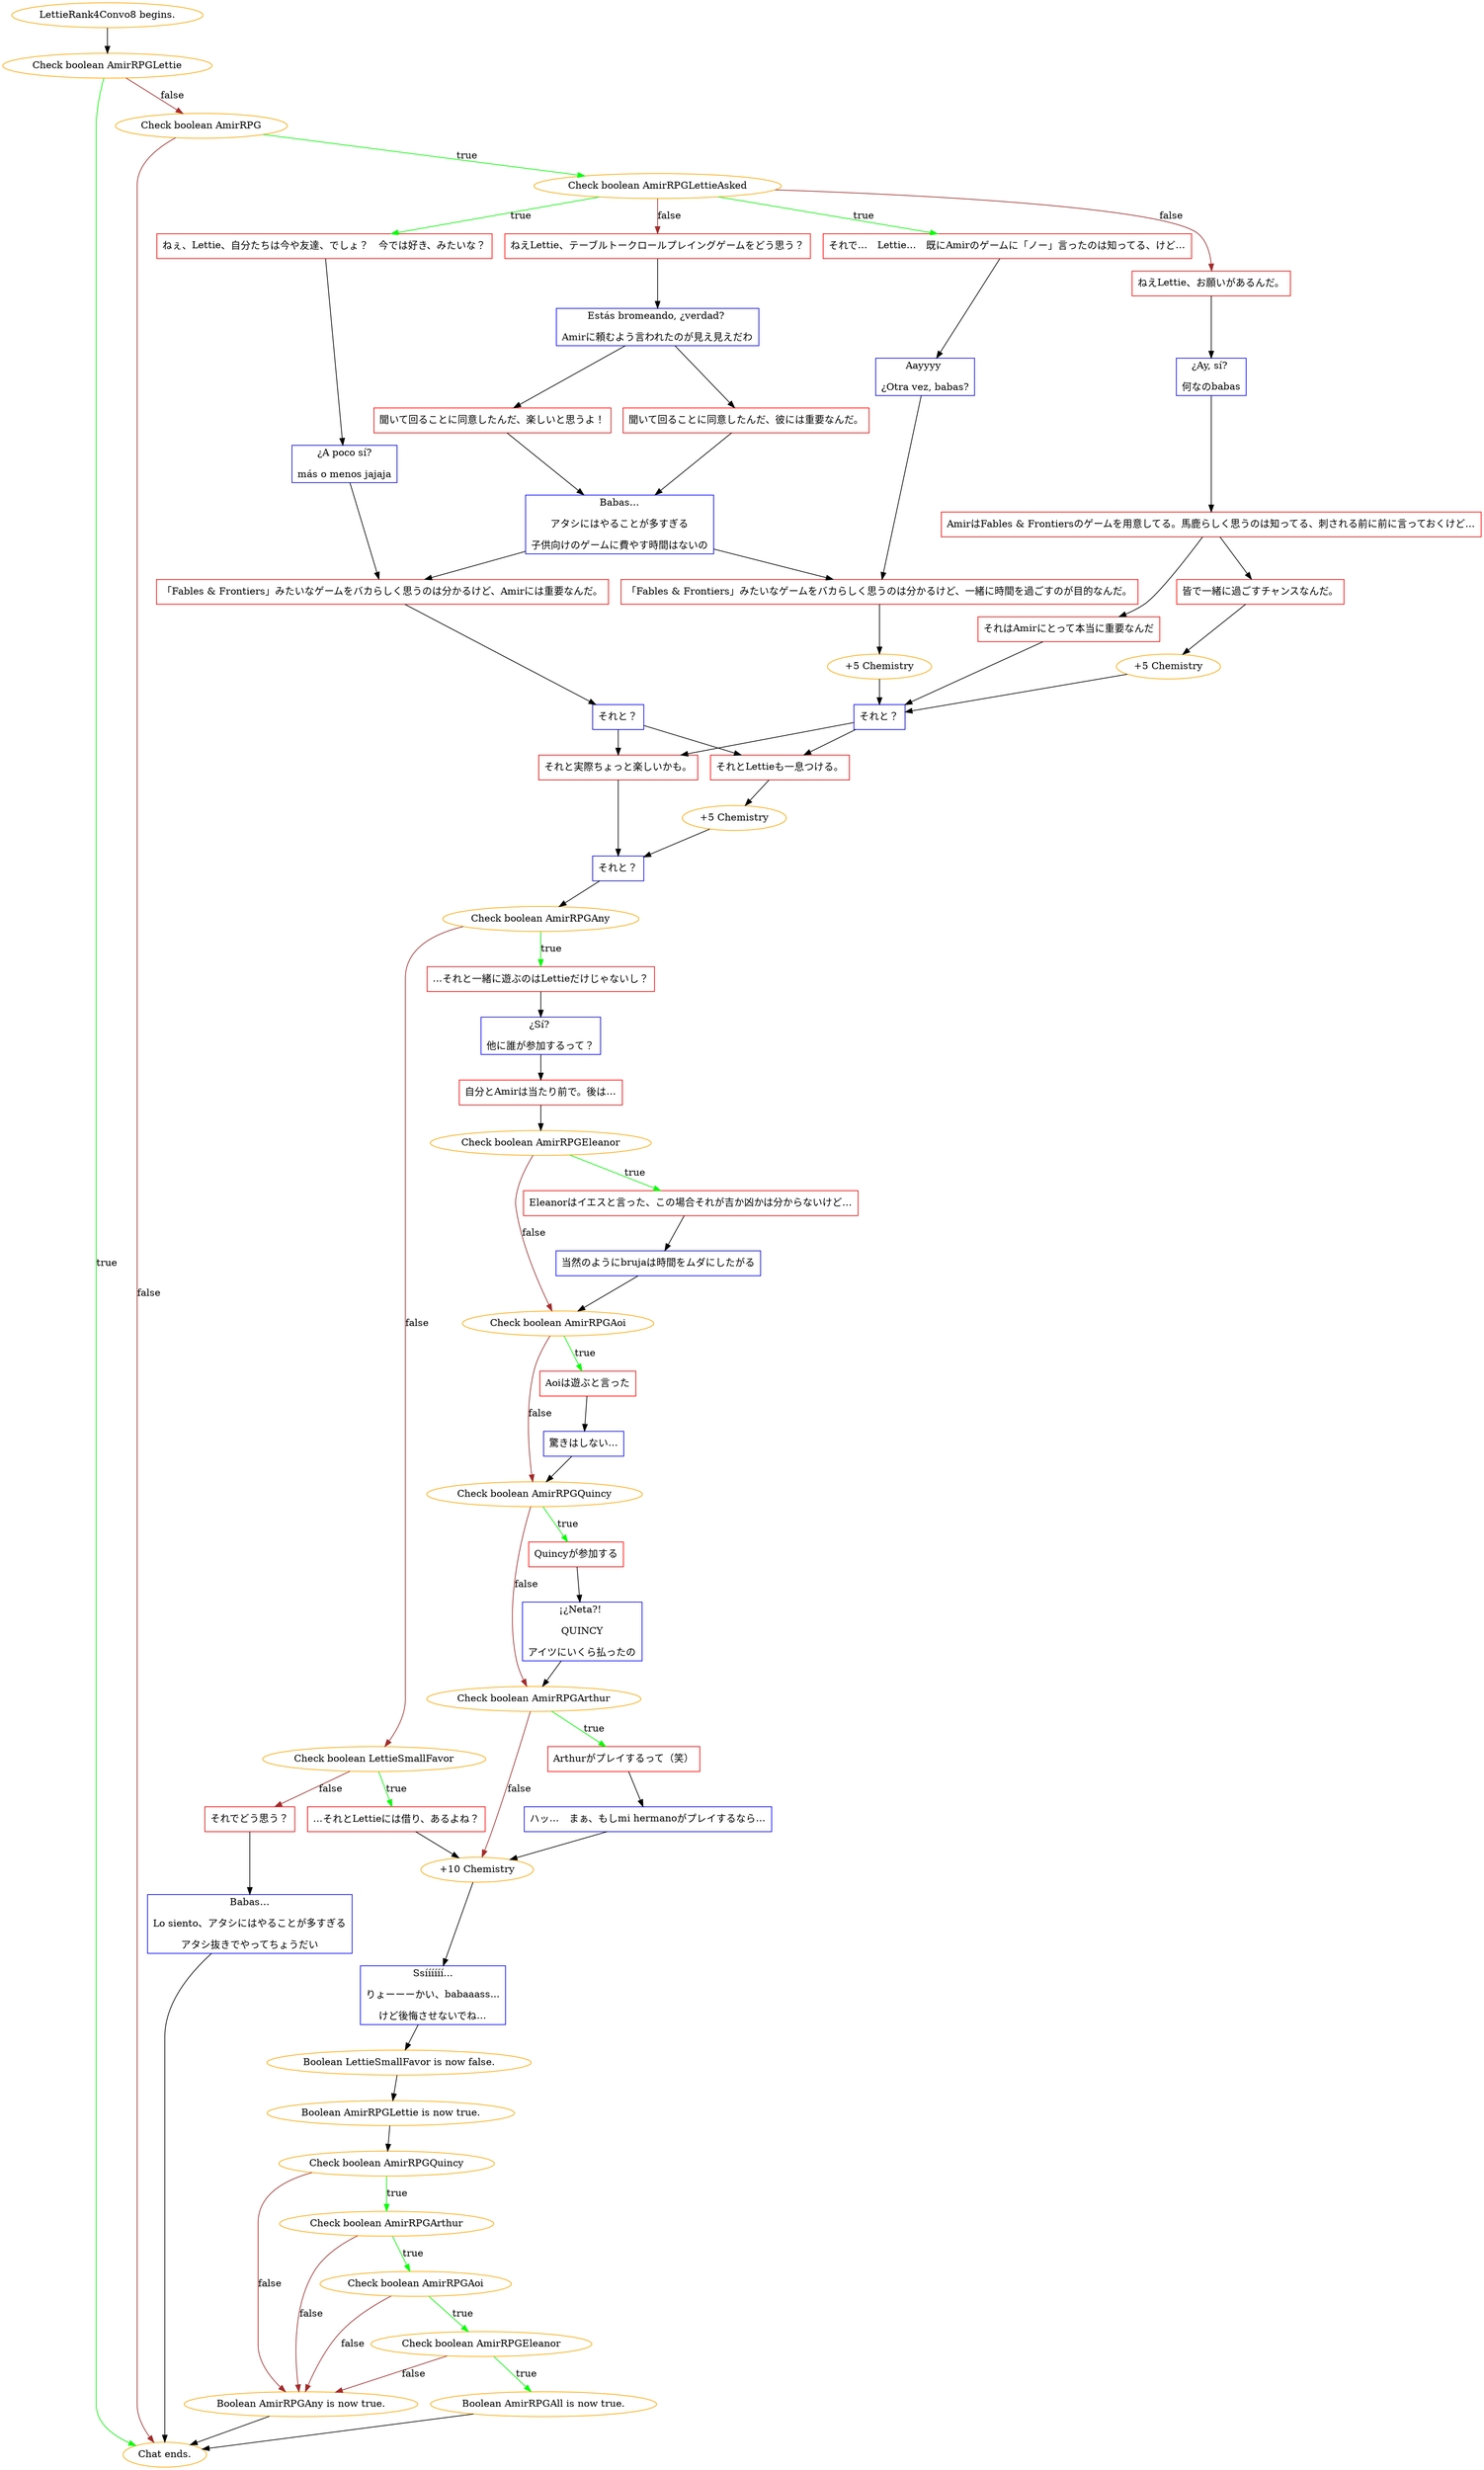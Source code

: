 digraph {
	"LettieRank4Convo8 begins." [color=orange];
		"LettieRank4Convo8 begins." -> j1847364543;
	j1847364543 [label="Check boolean AmirRPGLettie",color=orange];
		j1847364543 -> "Chat ends." [label=true,color=green];
		j1847364543 -> j4221295990 [label=false,color=brown];
	"Chat ends." [color=orange];
	j4221295990 [label="Check boolean AmirRPG",color=orange];
		j4221295990 -> j3900940289 [label=true,color=green];
		j4221295990 -> "Chat ends." [label=false,color=brown];
	j3900940289 [label="Check boolean AmirRPGLettieAsked",color=orange];
		j3900940289 -> j995097768 [label=true,color=green];
		j3900940289 -> j3574868702 [label=true,color=green];
		j3900940289 -> j299471656 [label=false,color=brown];
		j3900940289 -> j3174334016 [label=false,color=brown];
	j995097768 [label="それで…　Lettie…　既にAmirのゲームに「ノー」言ったのは知ってる、けど…",shape=box,color=red];
		j995097768 -> j1546811291;
	j3574868702 [label="ねぇ、Lettie、自分たちは今や友達、でしょ？　今では好き、みたいな？",shape=box,color=red];
		j3574868702 -> j3202786905;
	j299471656 [label="ねえLettie、テーブルトークロールプレイングゲームをどう思う？",shape=box,color=red];
		j299471656 -> j271339458;
	j3174334016 [label="ねえLettie、お願いがあるんだ。",shape=box,color=red];
		j3174334016 -> j2161845815;
	j1546811291 [label="Aayyyy 
¿Otra vez, babas?",shape=box,color=blue];
		j1546811291 -> j1697174434;
	j3202786905 [label="¿A poco sí?
más o menos jajaja",shape=box,color=blue];
		j3202786905 -> j2772955913;
	j271339458 [label="Estás bromeando, ¿verdad? 
Amirに頼むよう言われたのが見え見えだわ",shape=box,color=blue];
		j271339458 -> j2490903667;
		j271339458 -> j1413504868;
	j2161845815 [label="¿Ay, sí? 
何なのbabas",shape=box,color=blue];
		j2161845815 -> j762658409;
	j1697174434 [label="「Fables & Frontiers」みたいなゲームをバカらしく思うのは分かるけど、一緒に時間を過ごすのが目的なんだ。",shape=box,color=red];
		j1697174434 -> j2791060431;
	j2772955913 [label="「Fables & Frontiers」みたいなゲームをバカらしく思うのは分かるけど、Amirには重要なんだ。",shape=box,color=red];
		j2772955913 -> j984480075;
	j2490903667 [label="聞いて回ることに同意したんだ、楽しいと思うよ！",shape=box,color=red];
		j2490903667 -> j35811642;
	j1413504868 [label="聞いて回ることに同意したんだ、彼には重要なんだ。",shape=box,color=red];
		j1413504868 -> j35811642;
	j762658409 [label="AmirはFables & Frontiersのゲームを用意してる。馬鹿らしく思うのは知ってる、刺される前に前に言っておくけど…",shape=box,color=red];
		j762658409 -> j2140919308;
		j762658409 -> j2412005291;
	j2791060431 [label="+5 Chemistry",color=orange];
		j2791060431 -> j2601042036;
	j984480075 [label="それと？",shape=box,color=blue];
		j984480075 -> j4000559844;
		j984480075 -> j414886333;
	j35811642 [label="Babas…
アタシにはやることが多すぎる
子供向けのゲームに費やす時間はないの",shape=box,color=blue];
		j35811642 -> j1697174434;
		j35811642 -> j2772955913;
	j2140919308 [label="皆で一緒に過ごすチャンスなんだ。",shape=box,color=red];
		j2140919308 -> j4012951191;
	j2412005291 [label="それはAmirにとって本当に重要なんだ",shape=box,color=red];
		j2412005291 -> j2601042036;
	j2601042036 [label="それと？",shape=box,color=blue];
		j2601042036 -> j414886333;
		j2601042036 -> j4000559844;
	j4000559844 [label="それと実際ちょっと楽しいかも。",shape=box,color=red];
		j4000559844 -> j71517227;
	j414886333 [label="それとLettieも一息つける。",shape=box,color=red];
		j414886333 -> j3768616263;
	j4012951191 [label="+5 Chemistry",color=orange];
		j4012951191 -> j2601042036;
	j71517227 [label="それと？",shape=box,color=blue];
		j71517227 -> j1306803518;
	j3768616263 [label="+5 Chemistry",color=orange];
		j3768616263 -> j71517227;
	j1306803518 [label="Check boolean AmirRPGAny",color=orange];
		j1306803518 -> j1492489983 [label=true,color=green];
		j1306803518 -> j979637190 [label=false,color=brown];
	j1492489983 [label="…それと一緒に遊ぶのはLettieだけじゃないし？",shape=box,color=red];
		j1492489983 -> j1633301995;
	j979637190 [label="Check boolean LettieSmallFavor",color=orange];
		j979637190 -> j3279454932 [label=true,color=green];
		j979637190 -> j341039860 [label=false,color=brown];
	j1633301995 [label="¿Sí? 
他に誰が参加するって？",shape=box,color=blue];
		j1633301995 -> j3484294362;
	j3279454932 [label="…それとLettieには借り、あるよね？",shape=box,color=red];
		j3279454932 -> j1872280971;
	j341039860 [label="それでどう思う？",shape=box,color=red];
		j341039860 -> j3273051523;
	j3484294362 [label="自分とAmirは当たり前で。後は…",shape=box,color=red];
		j3484294362 -> j3426062266;
	j1872280971 [label="+10 Chemistry",color=orange];
		j1872280971 -> j1115395420;
	j3273051523 [label="Babas…
Lo siento、アタシにはやることが多すぎる
アタシ抜きでやってちょうだい",shape=box,color=blue];
		j3273051523 -> "Chat ends.";
	j3426062266 [label="Check boolean AmirRPGEleanor",color=orange];
		j3426062266 -> j171081508 [label=true,color=green];
		j3426062266 -> j276093388 [label=false,color=brown];
	j1115395420 [label="Ssíííííí...
りょーーーかい、babaaass...
けど後悔させないでね…",shape=box,color=blue];
		j1115395420 -> j708310595;
	j171081508 [label="Eleanorはイエスと言った、この場合それが吉か凶かは分からないけど…",shape=box,color=red];
		j171081508 -> j2963220401;
	j276093388 [label="Check boolean AmirRPGAoi",color=orange];
		j276093388 -> j1525419288 [label=true,color=green];
		j276093388 -> j3057950938 [label=false,color=brown];
	j708310595 [label="Boolean LettieSmallFavor is now false.",color=orange];
		j708310595 -> j2069131733;
	j2963220401 [label="当然のようにbrujaは時間をムダにしたがる",shape=box,color=blue];
		j2963220401 -> j276093388;
	j1525419288 [label="Aoiは遊ぶと言った",shape=box,color=red];
		j1525419288 -> j1619266589;
	j3057950938 [label="Check boolean AmirRPGQuincy",color=orange];
		j3057950938 -> j3717018859 [label=true,color=green];
		j3057950938 -> j689492531 [label=false,color=brown];
	j2069131733 [label="Boolean AmirRPGLettie is now true.",color=orange];
		j2069131733 -> j4165480782;
	j1619266589 [label="驚きはしない…",shape=box,color=blue];
		j1619266589 -> j3057950938;
	j3717018859 [label="Quincyが参加する",shape=box,color=red];
		j3717018859 -> j3855981843;
	j689492531 [label="Check boolean AmirRPGArthur",color=orange];
		j689492531 -> j1998029333 [label=true,color=green];
		j689492531 -> j1872280971 [label=false,color=brown];
	j4165480782 [label="Check boolean AmirRPGQuincy",color=orange];
		j4165480782 -> j2573261149 [label=true,color=green];
		j4165480782 -> j1992773596 [label=false,color=brown];
	j3855981843 [label="¡¿Neta?! 
QUINCY
アイツにいくら払ったの",shape=box,color=blue];
		j3855981843 -> j689492531;
	j1998029333 [label="Arthurがプレイするって（笑）",shape=box,color=red];
		j1998029333 -> j1050140814;
	j2573261149 [label="Check boolean AmirRPGArthur",color=orange];
		j2573261149 -> j2494139801 [label=true,color=green];
		j2573261149 -> j1992773596 [label=false,color=brown];
	j1992773596 [label="Boolean AmirRPGAny is now true.",color=orange];
		j1992773596 -> "Chat ends.";
	j1050140814 [label="ハッ…　まぁ、もしmi hermanoがプレイするなら…",shape=box,color=blue];
		j1050140814 -> j1872280971;
	j2494139801 [label="Check boolean AmirRPGAoi",color=orange];
		j2494139801 -> j3993582263 [label=true,color=green];
		j2494139801 -> j1992773596 [label=false,color=brown];
	j3993582263 [label="Check boolean AmirRPGEleanor",color=orange];
		j3993582263 -> j2677000302 [label=true,color=green];
		j3993582263 -> j1992773596 [label=false,color=brown];
	j2677000302 [label="Boolean AmirRPGAll is now true.",color=orange];
		j2677000302 -> "Chat ends.";
}